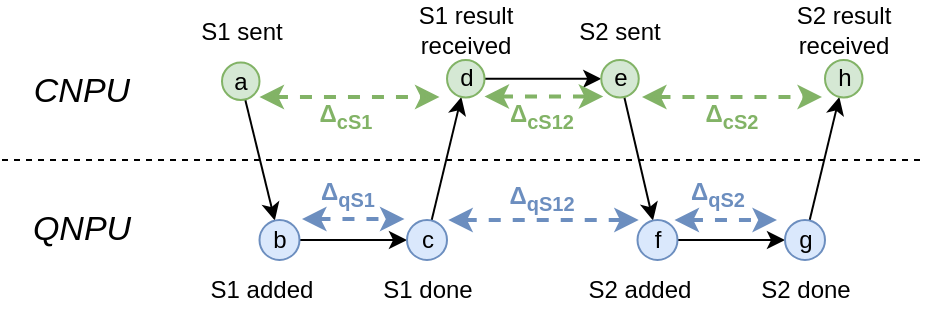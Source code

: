 <mxfile version="24.6.4" type="embed">
    <diagram id="I4dKGTPQtQzw9f7KV-TR" name="Page-1">
        <mxGraphModel dx="859" dy="462" grid="1" gridSize="10" guides="1" tooltips="1" connect="1" arrows="1" fold="1" page="1" pageScale="1" pageWidth="850" pageHeight="1100" background="#ffffff" math="0" shadow="0">
            <root>
                <mxCell id="0"/>
                <mxCell id="1" parent="0"/>
                <mxCell id="68" value="CNPU" style="text;html=1;align=center;verticalAlign=middle;whiteSpace=wrap;rounded=0;fontStyle=2;fontSize=17;fontFamily=Helvetica;" parent="1" vertex="1">
                    <mxGeometry x="70" y="151.25" width="60" height="30" as="geometry"/>
                </mxCell>
                <mxCell id="69" value="QNPU" style="text;html=1;align=center;verticalAlign=middle;whiteSpace=wrap;rounded=0;fontStyle=2;fontSize=17;fontFamily=Helvetica;" parent="1" vertex="1">
                    <mxGeometry x="70" y="220" width="60" height="30" as="geometry"/>
                </mxCell>
                <mxCell id="101" style="edgeStyle=none;html=1;" parent="1" source="100" target="103" edge="1">
                    <mxGeometry relative="1" as="geometry">
                        <mxPoint x="180" y="230" as="targetPoint"/>
                    </mxGeometry>
                </mxCell>
                <mxCell id="100" value="a" style="ellipse;whiteSpace=wrap;html=1;aspect=fixed;fillColor=#d5e8d4;strokeColor=#82b366;" parent="1" vertex="1">
                    <mxGeometry x="170" y="151.25" width="18.75" height="18.75" as="geometry"/>
                </mxCell>
                <mxCell id="102" value="S1 sent" style="text;html=1;align=center;verticalAlign=middle;whiteSpace=wrap;rounded=0;" parent="1" vertex="1">
                    <mxGeometry x="150" y="121.25" width="60" height="30" as="geometry"/>
                </mxCell>
                <mxCell id="120" style="edgeStyle=none;html=1;exitX=1;exitY=0.5;exitDx=0;exitDy=0;entryX=0;entryY=0.5;entryDx=0;entryDy=0;" parent="1" source="103" target="108" edge="1">
                    <mxGeometry relative="1" as="geometry"/>
                </mxCell>
                <mxCell id="103" value="b" style="ellipse;whiteSpace=wrap;html=1;aspect=fixed;fillColor=#dae8fc;strokeColor=#6c8ebf;" parent="1" vertex="1">
                    <mxGeometry x="188.75" y="230" width="20" height="20" as="geometry"/>
                </mxCell>
                <mxCell id="104" value="S1 added" style="text;html=1;align=center;verticalAlign=middle;whiteSpace=wrap;rounded=0;" parent="1" vertex="1">
                    <mxGeometry x="160" y="250" width="60" height="30" as="geometry"/>
                </mxCell>
                <mxCell id="105" style="edgeStyle=none;html=1;startArrow=classic;startFill=1;endArrow=none;endFill=0;" parent="1" source="106" target="108" edge="1">
                    <mxGeometry relative="1" as="geometry">
                        <mxPoint x="272.5" y="230" as="targetPoint"/>
                    </mxGeometry>
                </mxCell>
                <mxCell id="121" style="edgeStyle=none;html=1;exitX=1;exitY=0.5;exitDx=0;exitDy=0;entryX=0;entryY=0.5;entryDx=0;entryDy=0;" parent="1" source="106" target="111" edge="1">
                    <mxGeometry relative="1" as="geometry"/>
                </mxCell>
                <mxCell id="106" value="d" style="ellipse;whiteSpace=wrap;html=1;aspect=fixed;fillColor=#d5e8d4;strokeColor=#82b366;" parent="1" vertex="1">
                    <mxGeometry x="282.51" y="150" width="18.75" height="18.75" as="geometry"/>
                </mxCell>
                <mxCell id="107" value="S1 result&lt;div&gt;received&lt;/div&gt;" style="text;html=1;align=center;verticalAlign=middle;whiteSpace=wrap;rounded=0;" parent="1" vertex="1">
                    <mxGeometry x="261.88" y="120" width="60" height="30" as="geometry"/>
                </mxCell>
                <mxCell id="108" value="c" style="ellipse;whiteSpace=wrap;html=1;aspect=fixed;fillColor=#dae8fc;strokeColor=#6c8ebf;" parent="1" vertex="1">
                    <mxGeometry x="262.5" y="230" width="20" height="20" as="geometry"/>
                </mxCell>
                <mxCell id="109" value="S1 done" style="text;html=1;align=center;verticalAlign=middle;whiteSpace=wrap;rounded=0;" parent="1" vertex="1">
                    <mxGeometry x="242.5" y="250" width="60" height="30" as="geometry"/>
                </mxCell>
                <mxCell id="110" style="edgeStyle=none;html=1;" parent="1" source="111" target="113" edge="1">
                    <mxGeometry relative="1" as="geometry">
                        <mxPoint x="369" y="230" as="targetPoint"/>
                    </mxGeometry>
                </mxCell>
                <mxCell id="111" value="e" style="ellipse;whiteSpace=wrap;html=1;aspect=fixed;fillColor=#d5e8d4;strokeColor=#82b366;" parent="1" vertex="1">
                    <mxGeometry x="359.63" y="150" width="18.75" height="18.75" as="geometry"/>
                </mxCell>
                <mxCell id="112" value="S2 sent" style="text;html=1;align=center;verticalAlign=middle;whiteSpace=wrap;rounded=0;" parent="1" vertex="1">
                    <mxGeometry x="339" y="121.25" width="60" height="30" as="geometry"/>
                </mxCell>
                <mxCell id="122" style="edgeStyle=none;html=1;exitX=1;exitY=0.5;exitDx=0;exitDy=0;entryX=0;entryY=0.5;entryDx=0;entryDy=0;" parent="1" source="113" target="118" edge="1">
                    <mxGeometry relative="1" as="geometry"/>
                </mxCell>
                <mxCell id="113" value="f" style="ellipse;whiteSpace=wrap;html=1;aspect=fixed;fillColor=#dae8fc;strokeColor=#6c8ebf;" parent="1" vertex="1">
                    <mxGeometry x="377.75" y="230" width="20" height="20" as="geometry"/>
                </mxCell>
                <mxCell id="114" value="S2 added" style="text;html=1;align=center;verticalAlign=middle;whiteSpace=wrap;rounded=0;" parent="1" vertex="1">
                    <mxGeometry x="349" y="250" width="60" height="30" as="geometry"/>
                </mxCell>
                <mxCell id="115" style="edgeStyle=none;html=1;startArrow=classic;startFill=1;endArrow=none;endFill=0;" parent="1" source="116" target="118" edge="1">
                    <mxGeometry relative="1" as="geometry">
                        <mxPoint x="461.5" y="230" as="targetPoint"/>
                    </mxGeometry>
                </mxCell>
                <mxCell id="116" value="h" style="ellipse;whiteSpace=wrap;html=1;aspect=fixed;fillColor=#d5e8d4;strokeColor=#82b366;" parent="1" vertex="1">
                    <mxGeometry x="471.5" y="150" width="18.75" height="18.75" as="geometry"/>
                </mxCell>
                <mxCell id="117" value="S2 result&lt;div&gt;received&lt;/div&gt;" style="text;html=1;align=center;verticalAlign=middle;whiteSpace=wrap;rounded=0;" parent="1" vertex="1">
                    <mxGeometry x="450.88" y="120" width="60" height="30" as="geometry"/>
                </mxCell>
                <mxCell id="118" value="g" style="ellipse;whiteSpace=wrap;html=1;aspect=fixed;fillColor=#dae8fc;strokeColor=#6c8ebf;" parent="1" vertex="1">
                    <mxGeometry x="451.5" y="230" width="20" height="20" as="geometry"/>
                </mxCell>
                <mxCell id="119" value="S2 done" style="text;html=1;align=center;verticalAlign=middle;whiteSpace=wrap;rounded=0;" parent="1" vertex="1">
                    <mxGeometry x="431.5" y="250" width="60" height="30" as="geometry"/>
                </mxCell>
                <mxCell id="124" value="" style="endArrow=classic;startArrow=classic;html=1;dashed=1;fillColor=#d5e8d4;strokeColor=#82b366;strokeWidth=2;" parent="1" edge="1">
                    <mxGeometry width="50" height="50" relative="1" as="geometry">
                        <mxPoint x="188.75" y="168.47" as="sourcePoint"/>
                        <mxPoint x="278.75" y="168.47" as="targetPoint"/>
                    </mxGeometry>
                </mxCell>
                <mxCell id="125" value="Δ&lt;sub&gt;cS1&lt;/sub&gt;" style="text;html=1;align=center;verticalAlign=middle;whiteSpace=wrap;rounded=0;fontColor=#82B366;fontStyle=1" parent="1" vertex="1">
                    <mxGeometry x="201.88" y="165" width="60" height="25" as="geometry"/>
                </mxCell>
                <mxCell id="126" value="" style="endArrow=classic;startArrow=classic;html=1;dashed=1;fillColor=#d5e8d4;strokeColor=#82b366;strokeWidth=2;" parent="1" edge="1">
                    <mxGeometry width="50" height="50" relative="1" as="geometry">
                        <mxPoint x="380" y="168.47" as="sourcePoint"/>
                        <mxPoint x="470" y="168.47" as="targetPoint"/>
                    </mxGeometry>
                </mxCell>
                <mxCell id="127" value="Δ&lt;sub&gt;cS2&lt;/sub&gt;" style="text;html=1;align=center;verticalAlign=middle;whiteSpace=wrap;rounded=0;fontColor=#82B366;fontStyle=1" parent="1" vertex="1">
                    <mxGeometry x="395" y="162.5" width="60" height="30" as="geometry"/>
                </mxCell>
                <mxCell id="128" value="" style="endArrow=classic;startArrow=classic;html=1;dashed=1;fillColor=#dae8fc;strokeColor=#6c8ebf;strokeWidth=2;" parent="1" edge="1">
                    <mxGeometry width="50" height="50" relative="1" as="geometry">
                        <mxPoint x="210" y="229.52" as="sourcePoint"/>
                        <mxPoint x="261.25" y="229.52" as="targetPoint"/>
                    </mxGeometry>
                </mxCell>
                <mxCell id="129" value="Δ&lt;sub&gt;qS1&lt;/sub&gt;" style="text;html=1;align=center;verticalAlign=middle;whiteSpace=wrap;rounded=0;fontColor=#6C8EBF;fontStyle=1" parent="1" vertex="1">
                    <mxGeometry x="202.5" y="207.36" width="60" height="20" as="geometry"/>
                </mxCell>
                <mxCell id="130" value="" style="endArrow=classic;startArrow=classic;html=1;dashed=1;fillColor=#dae8fc;strokeColor=#6c8ebf;strokeWidth=2;" parent="1" edge="1">
                    <mxGeometry width="50" height="50" relative="1" as="geometry">
                        <mxPoint x="396.25" y="230" as="sourcePoint"/>
                        <mxPoint x="447.5" y="230" as="targetPoint"/>
                    </mxGeometry>
                </mxCell>
                <mxCell id="131" value="Δ&lt;sub&gt;qS2&lt;/sub&gt;" style="text;html=1;align=center;verticalAlign=middle;whiteSpace=wrap;rounded=0;fontColor=#6C8EBF;fontStyle=1" parent="1" vertex="1">
                    <mxGeometry x="387.5" y="207.36" width="60" height="20" as="geometry"/>
                </mxCell>
                <mxCell id="133" value="" style="endArrow=classic;startArrow=classic;html=1;dashed=1;fillColor=#dae8fc;strokeColor=#6c8ebf;strokeWidth=2;exitX=1;exitY=0.5;exitDx=0;exitDy=0;entryX=0;entryY=0.5;entryDx=0;entryDy=0;" parent="1" edge="1">
                    <mxGeometry width="50" height="50" relative="1" as="geometry">
                        <mxPoint x="283.13" y="230" as="sourcePoint"/>
                        <mxPoint x="378.38" y="230" as="targetPoint"/>
                    </mxGeometry>
                </mxCell>
                <mxCell id="134" value="Δ&lt;sub&gt;qS12&lt;/sub&gt;" style="text;html=1;align=center;verticalAlign=middle;whiteSpace=wrap;rounded=0;fontColor=#6C8EBF;fontStyle=1" parent="1" vertex="1">
                    <mxGeometry x="299.63" y="208.75" width="60" height="20" as="geometry"/>
                </mxCell>
                <mxCell id="135" value="" style="endArrow=classic;startArrow=classic;html=1;dashed=1;fillColor=#d5e8d4;strokeColor=#82b366;strokeWidth=2;" parent="1" edge="1">
                    <mxGeometry width="50" height="50" relative="1" as="geometry">
                        <mxPoint x="301.26" y="168.27" as="sourcePoint"/>
                        <mxPoint x="360.63" y="168.27" as="targetPoint"/>
                    </mxGeometry>
                </mxCell>
                <mxCell id="136" value="Δ&lt;sub&gt;cS12&lt;/sub&gt;" style="text;html=1;align=center;verticalAlign=middle;whiteSpace=wrap;rounded=0;fontColor=#82B366;fontStyle=1" parent="1" vertex="1">
                    <mxGeometry x="299.63" y="170" width="60" height="15" as="geometry"/>
                </mxCell>
                <mxCell id="138" value="" style="endArrow=none;dashed=1;html=1;" parent="1" edge="1">
                    <mxGeometry width="50" height="50" relative="1" as="geometry">
                        <mxPoint x="60" y="200" as="sourcePoint"/>
                        <mxPoint x="520" y="200" as="targetPoint"/>
                    </mxGeometry>
                </mxCell>
            </root>
        </mxGraphModel>
    </diagram>
</mxfile>